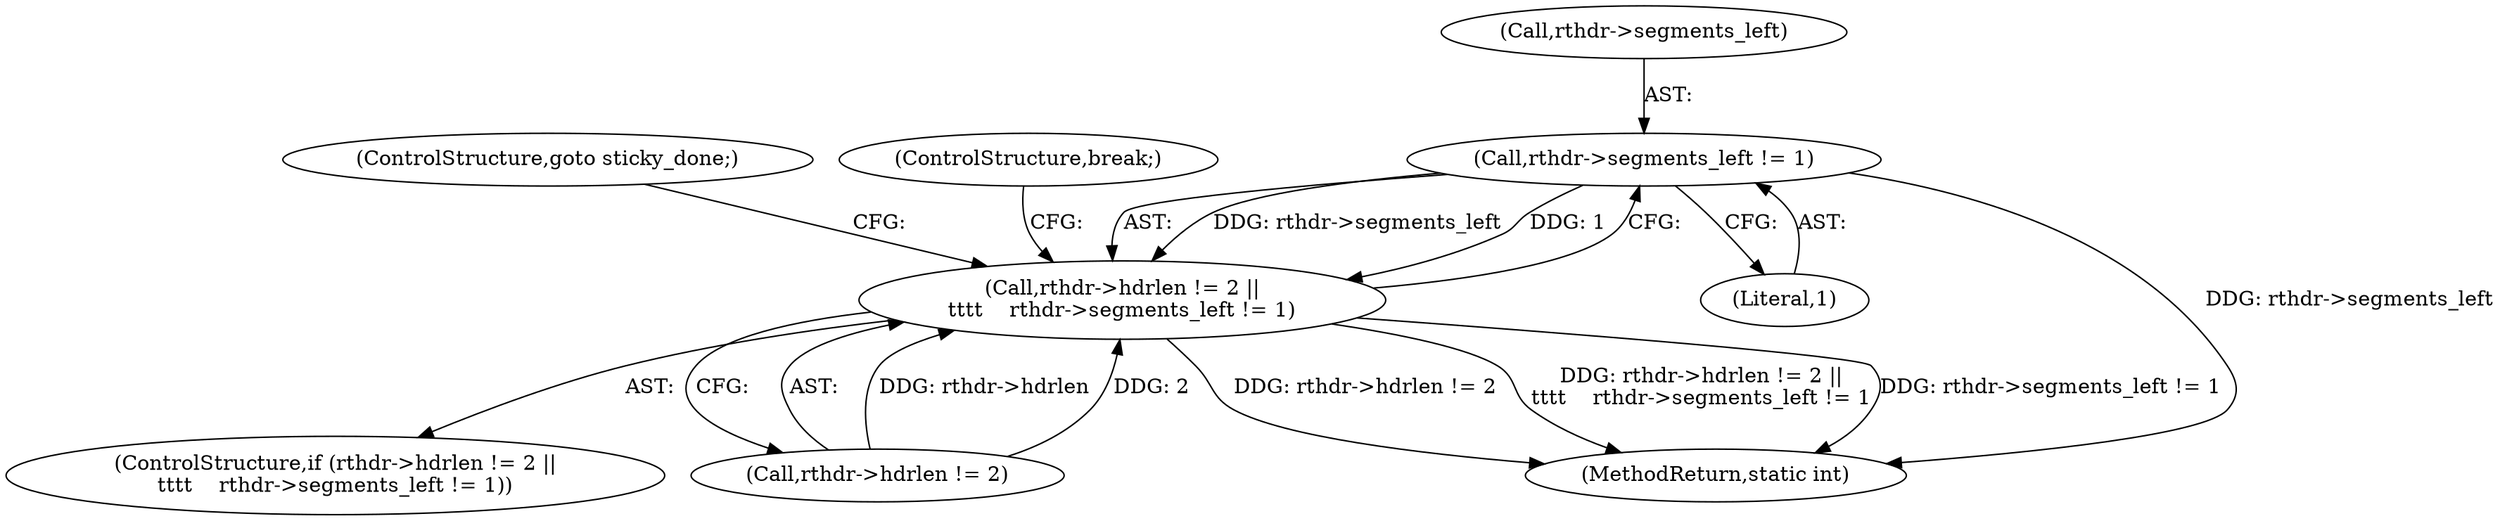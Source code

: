 digraph "0_linux_45f6fad84cc305103b28d73482b344d7f5b76f39_11@pointer" {
"1000909" [label="(Call,rthdr->segments_left != 1)"];
"1000903" [label="(Call,rthdr->hdrlen != 2 ||\n\t\t\t\t    rthdr->segments_left != 1)"];
"1000902" [label="(ControlStructure,if (rthdr->hdrlen != 2 ||\n\t\t\t\t    rthdr->segments_left != 1))"];
"1000903" [label="(Call,rthdr->hdrlen != 2 ||\n\t\t\t\t    rthdr->segments_left != 1)"];
"1000904" [label="(Call,rthdr->hdrlen != 2)"];
"1000913" [label="(Literal,1)"];
"1000909" [label="(Call,rthdr->segments_left != 1)"];
"1002046" [label="(MethodReturn,static int)"];
"1000910" [label="(Call,rthdr->segments_left)"];
"1000914" [label="(ControlStructure,goto sticky_done;)"];
"1000915" [label="(ControlStructure,break;)"];
"1000909" -> "1000903"  [label="AST: "];
"1000909" -> "1000913"  [label="CFG: "];
"1000910" -> "1000909"  [label="AST: "];
"1000913" -> "1000909"  [label="AST: "];
"1000903" -> "1000909"  [label="CFG: "];
"1000909" -> "1002046"  [label="DDG: rthdr->segments_left"];
"1000909" -> "1000903"  [label="DDG: rthdr->segments_left"];
"1000909" -> "1000903"  [label="DDG: 1"];
"1000903" -> "1000902"  [label="AST: "];
"1000903" -> "1000904"  [label="CFG: "];
"1000904" -> "1000903"  [label="AST: "];
"1000914" -> "1000903"  [label="CFG: "];
"1000915" -> "1000903"  [label="CFG: "];
"1000903" -> "1002046"  [label="DDG: rthdr->hdrlen != 2"];
"1000903" -> "1002046"  [label="DDG: rthdr->hdrlen != 2 ||\n\t\t\t\t    rthdr->segments_left != 1"];
"1000903" -> "1002046"  [label="DDG: rthdr->segments_left != 1"];
"1000904" -> "1000903"  [label="DDG: rthdr->hdrlen"];
"1000904" -> "1000903"  [label="DDG: 2"];
}
